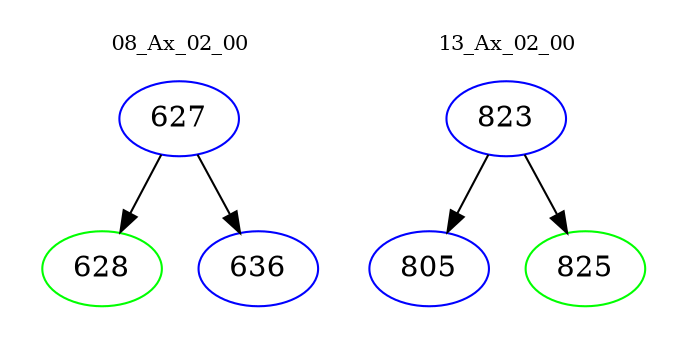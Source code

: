 digraph{
subgraph cluster_0 {
color = white
label = "08_Ax_02_00";
fontsize=10;
T0_627 [label="627", color="blue"]
T0_627 -> T0_628 [color="black"]
T0_628 [label="628", color="green"]
T0_627 -> T0_636 [color="black"]
T0_636 [label="636", color="blue"]
}
subgraph cluster_1 {
color = white
label = "13_Ax_02_00";
fontsize=10;
T1_823 [label="823", color="blue"]
T1_823 -> T1_805 [color="black"]
T1_805 [label="805", color="blue"]
T1_823 -> T1_825 [color="black"]
T1_825 [label="825", color="green"]
}
}
